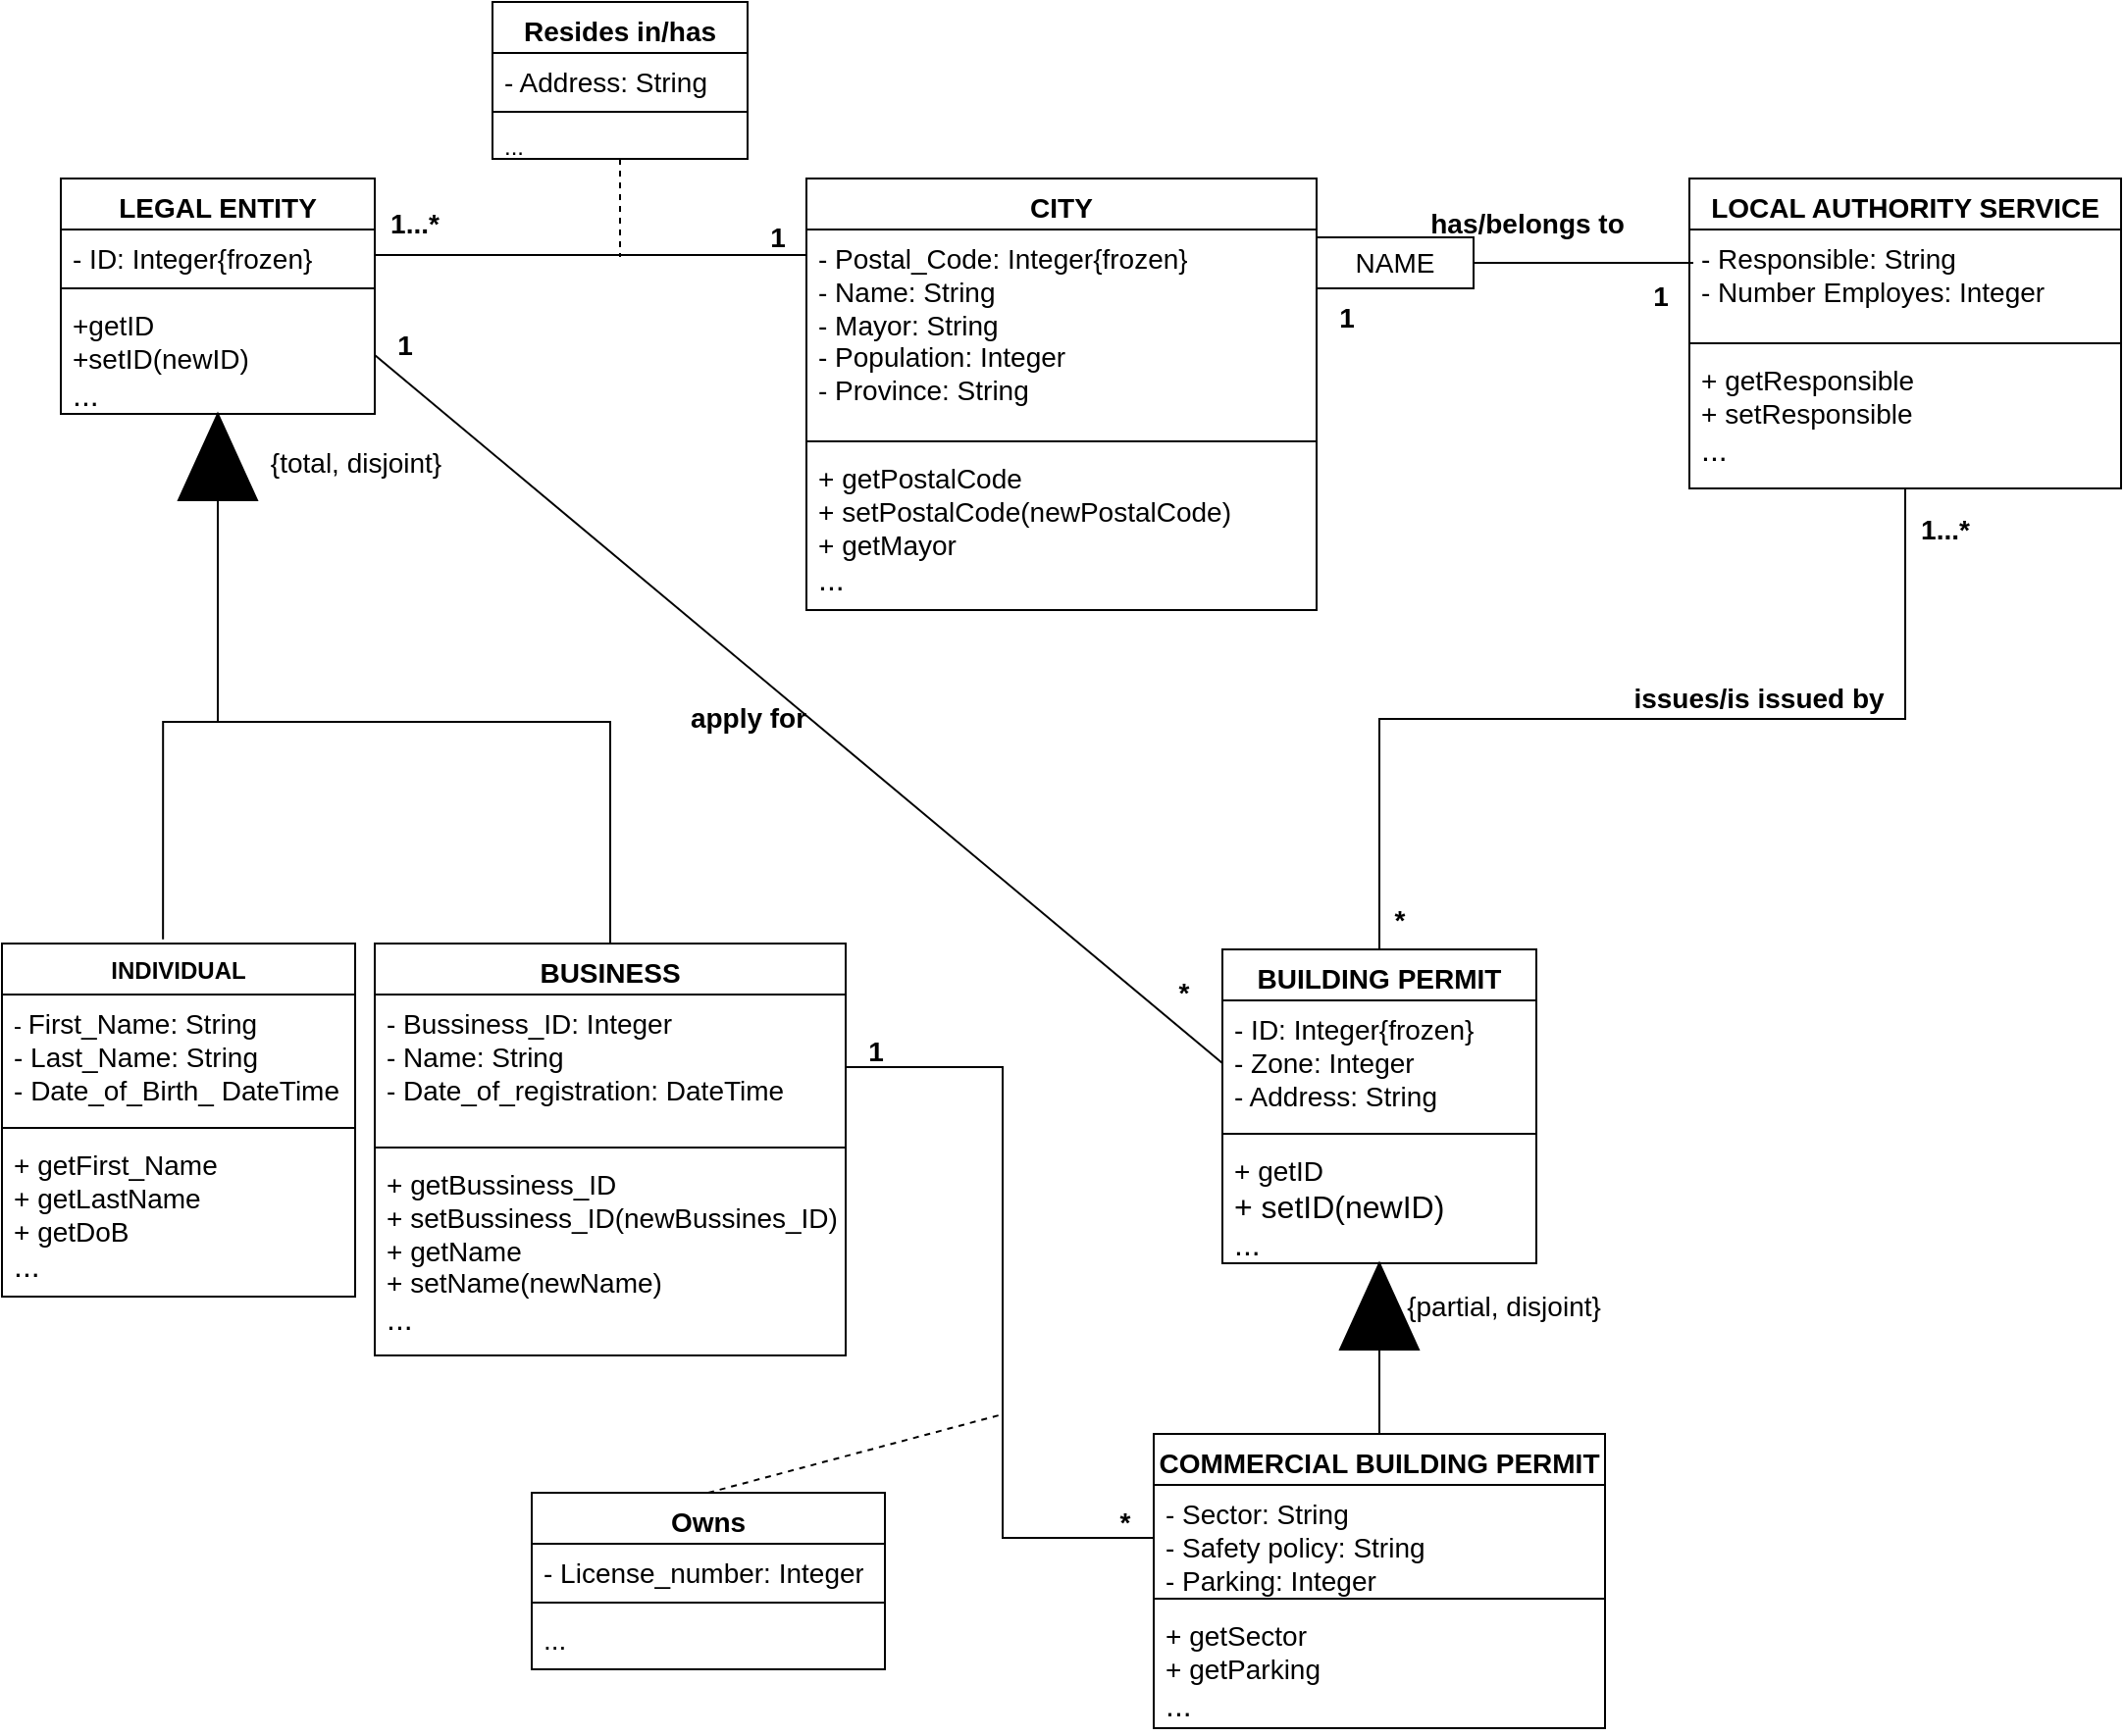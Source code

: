 <mxfile version="22.1.4" type="github">
  <diagram id="R2lEEEUBdFMjLlhIrx00" name="Page-1">
    <mxGraphModel dx="1434" dy="746" grid="1" gridSize="10" guides="1" tooltips="1" connect="1" arrows="1" fold="1" page="1" pageScale="1" pageWidth="827" pageHeight="1169" math="0" shadow="0" extFonts="Permanent Marker^https://fonts.googleapis.com/css?family=Permanent+Marker">
      <root>
        <mxCell id="0" />
        <mxCell id="1" parent="0" />
        <mxCell id="UU279-Ydd-jQzTCi8QQk-14" value="&lt;font style=&quot;font-size: 14px;&quot;&gt;LEGAL ENTITY&lt;/font&gt;" style="swimlane;fontStyle=1;align=center;verticalAlign=top;childLayout=stackLayout;horizontal=1;startSize=26;horizontalStack=0;resizeParent=1;resizeParentMax=0;resizeLast=0;collapsible=1;marginBottom=0;whiteSpace=wrap;html=1;" parent="1" vertex="1">
          <mxGeometry x="40" y="90" width="160" height="120" as="geometry" />
        </mxCell>
        <mxCell id="UU279-Ydd-jQzTCi8QQk-15" value="&lt;font style=&quot;font-size: 14px;&quot;&gt;- ID: Integer{frozen}&lt;/font&gt;" style="text;strokeColor=none;fillColor=none;align=left;verticalAlign=top;spacingLeft=4;spacingRight=4;overflow=hidden;rotatable=0;points=[[0,0.5],[1,0.5]];portConstraint=eastwest;whiteSpace=wrap;html=1;" parent="UU279-Ydd-jQzTCi8QQk-14" vertex="1">
          <mxGeometry y="26" width="160" height="26" as="geometry" />
        </mxCell>
        <mxCell id="UU279-Ydd-jQzTCi8QQk-16" value="" style="line;strokeWidth=1;fillColor=none;align=left;verticalAlign=middle;spacingTop=-1;spacingLeft=3;spacingRight=3;rotatable=0;labelPosition=right;points=[];portConstraint=eastwest;strokeColor=inherit;" parent="UU279-Ydd-jQzTCi8QQk-14" vertex="1">
          <mxGeometry y="52" width="160" height="8" as="geometry" />
        </mxCell>
        <mxCell id="UU279-Ydd-jQzTCi8QQk-17" value="&lt;div&gt;&lt;font style=&quot;font-size: 14px;&quot;&gt;+getID&lt;/font&gt;&lt;/div&gt;&lt;div&gt;&lt;font style=&quot;font-size: 14px;&quot;&gt;+setID(newID)&lt;/font&gt;&lt;/div&gt;&lt;div&gt;&lt;font size=&quot;3&quot;&gt;...&lt;br&gt;&lt;/font&gt;&lt;/div&gt;" style="text;strokeColor=none;fillColor=none;align=left;verticalAlign=top;spacingLeft=4;spacingRight=4;overflow=hidden;rotatable=0;points=[[0,0.5],[1,0.5]];portConstraint=eastwest;whiteSpace=wrap;html=1;" parent="UU279-Ydd-jQzTCi8QQk-14" vertex="1">
          <mxGeometry y="60" width="160" height="60" as="geometry" />
        </mxCell>
        <mxCell id="UU279-Ydd-jQzTCi8QQk-18" value="&lt;font style=&quot;font-size: 14px;&quot;&gt;CITY&lt;/font&gt;" style="swimlane;fontStyle=1;align=center;verticalAlign=top;childLayout=stackLayout;horizontal=1;startSize=26;horizontalStack=0;resizeParent=1;resizeParentMax=0;resizeLast=0;collapsible=1;marginBottom=0;whiteSpace=wrap;html=1;" parent="1" vertex="1">
          <mxGeometry x="420" y="90" width="260" height="220" as="geometry" />
        </mxCell>
        <mxCell id="UU279-Ydd-jQzTCi8QQk-19" value="&lt;div&gt;&lt;font style=&quot;font-size: 14px;&quot;&gt;- Postal_Code: Integer{frozen}&lt;/font&gt;&lt;/div&gt;&lt;div&gt;&lt;font style=&quot;font-size: 14px;&quot;&gt;- Name: String&lt;/font&gt;&lt;/div&gt;&lt;div&gt;&lt;font style=&quot;font-size: 14px;&quot;&gt;- Mayor: String&lt;/font&gt;&lt;/div&gt;&lt;div&gt;&lt;font style=&quot;font-size: 14px;&quot;&gt;- Population: Integer&lt;/font&gt;&lt;/div&gt;&lt;div&gt;&lt;font style=&quot;font-size: 14px;&quot;&gt;- Province: String&lt;br&gt;&lt;/font&gt;&lt;/div&gt;" style="text;strokeColor=none;fillColor=none;align=left;verticalAlign=top;spacingLeft=4;spacingRight=4;overflow=hidden;rotatable=0;points=[[0,0.5],[1,0.5]];portConstraint=eastwest;whiteSpace=wrap;html=1;" parent="UU279-Ydd-jQzTCi8QQk-18" vertex="1">
          <mxGeometry y="26" width="260" height="104" as="geometry" />
        </mxCell>
        <mxCell id="UU279-Ydd-jQzTCi8QQk-20" value="" style="line;strokeWidth=1;fillColor=none;align=left;verticalAlign=middle;spacingTop=-1;spacingLeft=3;spacingRight=3;rotatable=0;labelPosition=right;points=[];portConstraint=eastwest;strokeColor=inherit;" parent="UU279-Ydd-jQzTCi8QQk-18" vertex="1">
          <mxGeometry y="130" width="260" height="8" as="geometry" />
        </mxCell>
        <mxCell id="UU279-Ydd-jQzTCi8QQk-21" value="&lt;div&gt;&lt;font style=&quot;font-size: 14px;&quot;&gt;+ getPostalCode&lt;/font&gt;&lt;/div&gt;&lt;div&gt;&lt;font style=&quot;font-size: 14px;&quot;&gt;+ setPostalCode(newPostalCode)&lt;/font&gt;&lt;/div&gt;&lt;div&gt;&lt;font style=&quot;font-size: 14px;&quot;&gt;+ getMayor&lt;/font&gt;&lt;/div&gt;&lt;div&gt;&lt;font size=&quot;3&quot;&gt;...&lt;br&gt;&lt;/font&gt;&lt;/div&gt;" style="text;strokeColor=none;fillColor=none;align=left;verticalAlign=top;spacingLeft=4;spacingRight=4;overflow=hidden;rotatable=0;points=[[0,0.5],[1,0.5]];portConstraint=eastwest;whiteSpace=wrap;html=1;" parent="UU279-Ydd-jQzTCi8QQk-18" vertex="1">
          <mxGeometry y="138" width="260" height="82" as="geometry" />
        </mxCell>
        <mxCell id="UU279-Ydd-jQzTCi8QQk-33" style="edgeStyle=orthogonalEdgeStyle;rounded=0;orthogonalLoop=1;jettySize=auto;html=1;exitX=0;exitY=0.5;exitDx=0;exitDy=0;entryX=0.5;entryY=0;entryDx=0;entryDy=0;endArrow=none;endFill=0;" parent="1" source="UU279-Ydd-jQzTCi8QQk-22" target="UU279-Ydd-jQzTCi8QQk-27" edge="1">
          <mxGeometry relative="1" as="geometry" />
        </mxCell>
        <mxCell id="UU279-Ydd-jQzTCi8QQk-22" value="" style="triangle;whiteSpace=wrap;html=1;direction=north;fillColor=#000000;" parent="1" vertex="1">
          <mxGeometry x="100" y="210" width="40" height="44" as="geometry" />
        </mxCell>
        <mxCell id="UU279-Ydd-jQzTCi8QQk-23" value="INDIVIDUAL" style="swimlane;fontStyle=1;align=center;verticalAlign=top;childLayout=stackLayout;horizontal=1;startSize=26;horizontalStack=0;resizeParent=1;resizeParentMax=0;resizeLast=0;collapsible=1;marginBottom=0;whiteSpace=wrap;html=1;" parent="1" vertex="1">
          <mxGeometry x="10" y="480" width="180" height="180" as="geometry" />
        </mxCell>
        <mxCell id="UU279-Ydd-jQzTCi8QQk-24" value="&lt;div&gt;- &lt;font style=&quot;font-size: 14px;&quot;&gt;First_Name: String&lt;/font&gt;&lt;/div&gt;&lt;div&gt;&lt;font style=&quot;font-size: 14px;&quot;&gt;- Last_Name: String&lt;/font&gt;&lt;/div&gt;&lt;div&gt;&lt;font style=&quot;font-size: 14px;&quot;&gt;- &lt;/font&gt;&lt;font style=&quot;font-size: 14px;&quot;&gt;Date_of_Birth_ DateTime&lt;/font&gt;&lt;br&gt;&lt;/div&gt;" style="text;strokeColor=none;fillColor=none;align=left;verticalAlign=top;spacingLeft=4;spacingRight=4;overflow=hidden;rotatable=0;points=[[0,0.5],[1,0.5]];portConstraint=eastwest;whiteSpace=wrap;html=1;" parent="UU279-Ydd-jQzTCi8QQk-23" vertex="1">
          <mxGeometry y="26" width="180" height="64" as="geometry" />
        </mxCell>
        <mxCell id="UU279-Ydd-jQzTCi8QQk-25" value="" style="line;strokeWidth=1;fillColor=none;align=left;verticalAlign=middle;spacingTop=-1;spacingLeft=3;spacingRight=3;rotatable=0;labelPosition=right;points=[];portConstraint=eastwest;strokeColor=inherit;" parent="UU279-Ydd-jQzTCi8QQk-23" vertex="1">
          <mxGeometry y="90" width="180" height="8" as="geometry" />
        </mxCell>
        <mxCell id="UU279-Ydd-jQzTCi8QQk-26" value="&lt;div&gt;&lt;font style=&quot;font-size: 14px;&quot;&gt;+ getFirst_Name&lt;/font&gt;&lt;/div&gt;&lt;div&gt;&lt;font style=&quot;font-size: 14px;&quot;&gt;+ getLastName&lt;/font&gt;&lt;/div&gt;&lt;div&gt;&lt;font style=&quot;font-size: 14px;&quot;&gt;+ getDoB&lt;br&gt;&lt;/font&gt;&lt;/div&gt;&lt;div&gt;&lt;font size=&quot;3&quot;&gt;...&lt;br&gt;&lt;/font&gt;&lt;/div&gt;" style="text;strokeColor=none;fillColor=none;align=left;verticalAlign=top;spacingLeft=4;spacingRight=4;overflow=hidden;rotatable=0;points=[[0,0.5],[1,0.5]];portConstraint=eastwest;whiteSpace=wrap;html=1;" parent="UU279-Ydd-jQzTCi8QQk-23" vertex="1">
          <mxGeometry y="98" width="180" height="82" as="geometry" />
        </mxCell>
        <mxCell id="UU279-Ydd-jQzTCi8QQk-27" value="&lt;font style=&quot;font-size: 14px;&quot;&gt;BUSINESS&lt;/font&gt;" style="swimlane;fontStyle=1;align=center;verticalAlign=top;childLayout=stackLayout;horizontal=1;startSize=26;horizontalStack=0;resizeParent=1;resizeParentMax=0;resizeLast=0;collapsible=1;marginBottom=0;whiteSpace=wrap;html=1;" parent="1" vertex="1">
          <mxGeometry x="200" y="480" width="240" height="210" as="geometry" />
        </mxCell>
        <mxCell id="UU279-Ydd-jQzTCi8QQk-28" value="&lt;div&gt;&lt;font style=&quot;font-size: 14px;&quot;&gt;- Bussiness_ID: Integer&lt;br&gt;&lt;/font&gt;&lt;/div&gt;&lt;div&gt;&lt;font style=&quot;font-size: 14px;&quot;&gt;- Name: String&lt;/font&gt;&lt;/div&gt;&lt;div&gt;&lt;font style=&quot;font-size: 14px;&quot;&gt;- Date_of_registration: DateTime&lt;br&gt;&lt;/font&gt;&lt;/div&gt;" style="text;strokeColor=none;fillColor=none;align=left;verticalAlign=top;spacingLeft=4;spacingRight=4;overflow=hidden;rotatable=0;points=[[0,0.5],[1,0.5]];portConstraint=eastwest;whiteSpace=wrap;html=1;" parent="UU279-Ydd-jQzTCi8QQk-27" vertex="1">
          <mxGeometry y="26" width="240" height="74" as="geometry" />
        </mxCell>
        <mxCell id="UU279-Ydd-jQzTCi8QQk-29" value="" style="line;strokeWidth=1;fillColor=none;align=left;verticalAlign=middle;spacingTop=-1;spacingLeft=3;spacingRight=3;rotatable=0;labelPosition=right;points=[];portConstraint=eastwest;strokeColor=inherit;" parent="UU279-Ydd-jQzTCi8QQk-27" vertex="1">
          <mxGeometry y="100" width="240" height="8" as="geometry" />
        </mxCell>
        <mxCell id="UU279-Ydd-jQzTCi8QQk-30" value="&lt;div&gt;&lt;font style=&quot;font-size: 14px;&quot;&gt;+ getBussiness_ID&lt;/font&gt;&lt;/div&gt;&lt;div&gt;&lt;font style=&quot;font-size: 14px;&quot;&gt;+ setBussiness_ID(newBussines_ID)&lt;/font&gt;&lt;/div&gt;&lt;div&gt;&lt;font style=&quot;font-size: 14px;&quot;&gt;+ getName&lt;/font&gt;&lt;/div&gt;&lt;div&gt;&lt;font style=&quot;font-size: 14px;&quot;&gt;+ setName(newName)&lt;/font&gt;&lt;/div&gt;&lt;div&gt;&lt;font size=&quot;3&quot;&gt;...&lt;br&gt;&lt;/font&gt;&lt;/div&gt;" style="text;strokeColor=none;fillColor=none;align=left;verticalAlign=top;spacingLeft=4;spacingRight=4;overflow=hidden;rotatable=0;points=[[0,0.5],[1,0.5]];portConstraint=eastwest;whiteSpace=wrap;html=1;" parent="UU279-Ydd-jQzTCi8QQk-27" vertex="1">
          <mxGeometry y="108" width="240" height="102" as="geometry" />
        </mxCell>
        <mxCell id="UU279-Ydd-jQzTCi8QQk-32" style="edgeStyle=orthogonalEdgeStyle;rounded=0;orthogonalLoop=1;jettySize=auto;html=1;exitX=0;exitY=0.5;exitDx=0;exitDy=0;entryX=0.456;entryY=-0.012;entryDx=0;entryDy=0;entryPerimeter=0;endArrow=none;endFill=0;" parent="1" source="UU279-Ydd-jQzTCi8QQk-22" target="UU279-Ydd-jQzTCi8QQk-23" edge="1">
          <mxGeometry relative="1" as="geometry" />
        </mxCell>
        <mxCell id="UU279-Ydd-jQzTCi8QQk-35" value="&lt;font style=&quot;font-size: 14px;&quot;&gt;BUILDING PERMIT&lt;/font&gt;" style="swimlane;fontStyle=1;align=center;verticalAlign=top;childLayout=stackLayout;horizontal=1;startSize=26;horizontalStack=0;resizeParent=1;resizeParentMax=0;resizeLast=0;collapsible=1;marginBottom=0;whiteSpace=wrap;html=1;" parent="1" vertex="1">
          <mxGeometry x="632" y="483" width="160" height="160" as="geometry" />
        </mxCell>
        <mxCell id="UU279-Ydd-jQzTCi8QQk-36" value="&lt;div&gt;&lt;font style=&quot;font-size: 14px;&quot;&gt;- ID: Integer{frozen}&lt;/font&gt;&lt;/div&gt;&lt;div&gt;&lt;font style=&quot;font-size: 14px;&quot;&gt;- Zone: Integer&lt;/font&gt;&lt;/div&gt;&lt;div&gt;&lt;font style=&quot;font-size: 14px;&quot;&gt;- Address: String&lt;br&gt;&lt;/font&gt;&lt;/div&gt;" style="text;strokeColor=none;fillColor=none;align=left;verticalAlign=top;spacingLeft=4;spacingRight=4;overflow=hidden;rotatable=0;points=[[0,0.5],[1,0.5]];portConstraint=eastwest;whiteSpace=wrap;html=1;" parent="UU279-Ydd-jQzTCi8QQk-35" vertex="1">
          <mxGeometry y="26" width="160" height="64" as="geometry" />
        </mxCell>
        <mxCell id="UU279-Ydd-jQzTCi8QQk-37" value="" style="line;strokeWidth=1;fillColor=none;align=left;verticalAlign=middle;spacingTop=-1;spacingLeft=3;spacingRight=3;rotatable=0;labelPosition=right;points=[];portConstraint=eastwest;strokeColor=inherit;" parent="UU279-Ydd-jQzTCi8QQk-35" vertex="1">
          <mxGeometry y="90" width="160" height="8" as="geometry" />
        </mxCell>
        <mxCell id="UU279-Ydd-jQzTCi8QQk-38" value="&lt;div&gt;&lt;font style=&quot;font-size: 14px;&quot;&gt;+ getID&lt;/font&gt;&lt;/div&gt;&lt;div&gt;&lt;font size=&quot;3&quot;&gt;+ setID(newID)&lt;/font&gt;&lt;/div&gt;&lt;div&gt;&lt;font size=&quot;3&quot;&gt;...&lt;br&gt;&lt;/font&gt;&lt;/div&gt;" style="text;strokeColor=none;fillColor=none;align=left;verticalAlign=top;spacingLeft=4;spacingRight=4;overflow=hidden;rotatable=0;points=[[0,0.5],[1,0.5]];portConstraint=eastwest;whiteSpace=wrap;html=1;" parent="UU279-Ydd-jQzTCi8QQk-35" vertex="1">
          <mxGeometry y="98" width="160" height="62" as="geometry" />
        </mxCell>
        <mxCell id="UU279-Ydd-jQzTCi8QQk-45" style="edgeStyle=orthogonalEdgeStyle;rounded=0;orthogonalLoop=1;jettySize=auto;html=1;exitX=0;exitY=0.5;exitDx=0;exitDy=0;endArrow=none;endFill=0;entryX=0.5;entryY=0;entryDx=0;entryDy=0;" parent="1" source="UU279-Ydd-jQzTCi8QQk-43" target="rijw3In9d_G571TNvu_z-28" edge="1">
          <mxGeometry relative="1" as="geometry">
            <mxPoint x="1000" y="650" as="targetPoint" />
          </mxGeometry>
        </mxCell>
        <mxCell id="UU279-Ydd-jQzTCi8QQk-43" value="" style="triangle;whiteSpace=wrap;html=1;direction=north;fillColor=#000000;" parent="1" vertex="1">
          <mxGeometry x="692" y="643" width="40" height="44" as="geometry" />
        </mxCell>
        <mxCell id="PXfGN8QsYFF6VwjY72Rg-6" style="edgeStyle=orthogonalEdgeStyle;rounded=0;orthogonalLoop=1;jettySize=auto;html=1;exitX=0.5;exitY=1;exitDx=0;exitDy=0;entryX=0.5;entryY=0;entryDx=0;entryDy=0;endArrow=none;endFill=0;" parent="1" source="UU279-Ydd-jQzTCi8QQk-46" target="UU279-Ydd-jQzTCi8QQk-35" edge="1">
          <mxGeometry relative="1" as="geometry" />
        </mxCell>
        <mxCell id="UU279-Ydd-jQzTCi8QQk-46" value="&lt;font style=&quot;font-size: 14px;&quot;&gt;LOCAL AUTHORITY SERVICE&lt;/font&gt;" style="swimlane;fontStyle=1;align=center;verticalAlign=top;childLayout=stackLayout;horizontal=1;startSize=26;horizontalStack=0;resizeParent=1;resizeParentMax=0;resizeLast=0;collapsible=1;marginBottom=0;whiteSpace=wrap;html=1;" parent="1" vertex="1">
          <mxGeometry x="870" y="90" width="220" height="158" as="geometry" />
        </mxCell>
        <mxCell id="UU279-Ydd-jQzTCi8QQk-47" value="&lt;div&gt;&lt;font style=&quot;font-size: 14px;&quot;&gt;- Responsible: String&lt;/font&gt;&lt;/div&gt;&lt;div&gt;&lt;font style=&quot;font-size: 14px;&quot;&gt;- Number Employes: Integer&lt;/font&gt;&lt;/div&gt;" style="text;strokeColor=none;fillColor=none;align=left;verticalAlign=top;spacingLeft=4;spacingRight=4;overflow=hidden;rotatable=0;points=[[0,0.5],[1,0.5]];portConstraint=eastwest;whiteSpace=wrap;html=1;" parent="UU279-Ydd-jQzTCi8QQk-46" vertex="1">
          <mxGeometry y="26" width="220" height="54" as="geometry" />
        </mxCell>
        <mxCell id="UU279-Ydd-jQzTCi8QQk-48" value="" style="line;strokeWidth=1;fillColor=none;align=left;verticalAlign=middle;spacingTop=-1;spacingLeft=3;spacingRight=3;rotatable=0;labelPosition=right;points=[];portConstraint=eastwest;strokeColor=inherit;" parent="UU279-Ydd-jQzTCi8QQk-46" vertex="1">
          <mxGeometry y="80" width="220" height="8" as="geometry" />
        </mxCell>
        <mxCell id="UU279-Ydd-jQzTCi8QQk-49" value="&lt;div&gt;&lt;font style=&quot;font-size: 14px;&quot;&gt;+ getResponsible&lt;/font&gt;&lt;/div&gt;&lt;div&gt;&lt;font style=&quot;font-size: 14px;&quot;&gt;+ setResponsible&lt;br&gt;&lt;/font&gt;&lt;/div&gt;&lt;div&gt;&lt;font size=&quot;3&quot;&gt;...&lt;br&gt;&lt;/font&gt;&lt;/div&gt;" style="text;strokeColor=none;fillColor=none;align=left;verticalAlign=top;spacingLeft=4;spacingRight=4;overflow=hidden;rotatable=0;points=[[0,0.5],[1,0.5]];portConstraint=eastwest;whiteSpace=wrap;html=1;" parent="UU279-Ydd-jQzTCi8QQk-46" vertex="1">
          <mxGeometry y="88" width="220" height="70" as="geometry" />
        </mxCell>
        <mxCell id="UU279-Ydd-jQzTCi8QQk-52" style="rounded=0;orthogonalLoop=1;jettySize=auto;html=1;entryX=1;entryY=0.5;entryDx=0;entryDy=0;endArrow=none;endFill=0;" parent="1" target="UU279-Ydd-jQzTCi8QQk-15" edge="1">
          <mxGeometry relative="1" as="geometry">
            <mxPoint x="420" y="129" as="sourcePoint" />
          </mxGeometry>
        </mxCell>
        <mxCell id="UU279-Ydd-jQzTCi8QQk-51" value="&lt;font style=&quot;font-size: 14px;&quot;&gt;NAME&lt;/font&gt;" style="rounded=0;whiteSpace=wrap;html=1;" parent="1" vertex="1">
          <mxGeometry x="680" y="120" width="80" height="26" as="geometry" />
        </mxCell>
        <mxCell id="UU279-Ydd-jQzTCi8QQk-54" style="edgeStyle=orthogonalEdgeStyle;rounded=0;orthogonalLoop=1;jettySize=auto;html=1;exitX=1;exitY=0.5;exitDx=0;exitDy=0;entryX=0.009;entryY=0.315;entryDx=0;entryDy=0;entryPerimeter=0;endArrow=none;endFill=0;" parent="1" source="UU279-Ydd-jQzTCi8QQk-51" target="UU279-Ydd-jQzTCi8QQk-47" edge="1">
          <mxGeometry relative="1" as="geometry" />
        </mxCell>
        <mxCell id="PXfGN8QsYFF6VwjY72Rg-5" style="rounded=0;orthogonalLoop=1;jettySize=auto;html=1;exitX=1;exitY=0.5;exitDx=0;exitDy=0;entryX=0;entryY=0.5;entryDx=0;entryDy=0;endArrow=none;endFill=0;" parent="1" source="UU279-Ydd-jQzTCi8QQk-17" target="UU279-Ydd-jQzTCi8QQk-36" edge="1">
          <mxGeometry relative="1" as="geometry" />
        </mxCell>
        <mxCell id="PXfGN8QsYFF6VwjY72Rg-7" value="&lt;font style=&quot;font-size: 14px;&quot;&gt;{total, disjoint}&lt;/font&gt;" style="text;html=1;align=center;verticalAlign=middle;resizable=0;points=[];autosize=1;strokeColor=none;fillColor=none;" parent="1" vertex="1">
          <mxGeometry x="135" y="220" width="110" height="30" as="geometry" />
        </mxCell>
        <mxCell id="PXfGN8QsYFF6VwjY72Rg-8" value="&lt;font style=&quot;font-size: 14px;&quot;&gt;{partial, disjoint}&lt;/font&gt;" style="text;html=1;align=center;verticalAlign=middle;resizable=0;points=[];autosize=1;strokeColor=none;fillColor=none;" parent="1" vertex="1">
          <mxGeometry x="715" y="650" width="120" height="30" as="geometry" />
        </mxCell>
        <mxCell id="rijw3In9d_G571TNvu_z-5" style="rounded=0;orthogonalLoop=1;jettySize=auto;html=1;exitX=0.5;exitY=1;exitDx=0;exitDy=0;endArrow=none;endFill=0;dashed=1;" parent="1" source="rijw3In9d_G571TNvu_z-1" edge="1">
          <mxGeometry relative="1" as="geometry">
            <mxPoint x="325" y="130" as="targetPoint" />
          </mxGeometry>
        </mxCell>
        <mxCell id="rijw3In9d_G571TNvu_z-1" value="&lt;font style=&quot;font-size: 14px;&quot;&gt;Resides in/has&lt;/font&gt;" style="swimlane;fontStyle=1;align=center;verticalAlign=top;childLayout=stackLayout;horizontal=1;startSize=26;horizontalStack=0;resizeParent=1;resizeParentMax=0;resizeLast=0;collapsible=1;marginBottom=0;whiteSpace=wrap;html=1;" parent="1" vertex="1">
          <mxGeometry x="260" width="130" height="80" as="geometry" />
        </mxCell>
        <mxCell id="rijw3In9d_G571TNvu_z-2" value="&lt;font style=&quot;font-size: 14px;&quot;&gt;- Address: String&lt;/font&gt;" style="text;strokeColor=none;fillColor=none;align=left;verticalAlign=top;spacingLeft=4;spacingRight=4;overflow=hidden;rotatable=0;points=[[0,0.5],[1,0.5]];portConstraint=eastwest;whiteSpace=wrap;html=1;" parent="rijw3In9d_G571TNvu_z-1" vertex="1">
          <mxGeometry y="26" width="130" height="26" as="geometry" />
        </mxCell>
        <mxCell id="rijw3In9d_G571TNvu_z-3" value="" style="line;strokeWidth=1;fillColor=none;align=left;verticalAlign=middle;spacingTop=-1;spacingLeft=3;spacingRight=3;rotatable=0;labelPosition=right;points=[];portConstraint=eastwest;strokeColor=inherit;" parent="rijw3In9d_G571TNvu_z-1" vertex="1">
          <mxGeometry y="52" width="130" height="8" as="geometry" />
        </mxCell>
        <mxCell id="rijw3In9d_G571TNvu_z-4" value="..." style="text;strokeColor=none;fillColor=none;align=left;verticalAlign=top;spacingLeft=4;spacingRight=4;overflow=hidden;rotatable=0;points=[[0,0.5],[1,0.5]];portConstraint=eastwest;whiteSpace=wrap;html=1;" parent="rijw3In9d_G571TNvu_z-1" vertex="1">
          <mxGeometry y="60" width="130" height="20" as="geometry" />
        </mxCell>
        <mxCell id="rijw3In9d_G571TNvu_z-6" value="&lt;b&gt;&lt;font style=&quot;font-size: 14px;&quot;&gt;1...*&lt;/font&gt;&lt;/b&gt;" style="text;html=1;align=center;verticalAlign=middle;resizable=0;points=[];autosize=1;strokeColor=none;fillColor=none;" parent="1" vertex="1">
          <mxGeometry x="195" y="98" width="50" height="30" as="geometry" />
        </mxCell>
        <mxCell id="rijw3In9d_G571TNvu_z-7" value="&lt;b&gt;&lt;font style=&quot;font-size: 14px;&quot;&gt;1&lt;/font&gt;&lt;/b&gt;" style="text;html=1;align=center;verticalAlign=middle;resizable=0;points=[];autosize=1;strokeColor=none;fillColor=none;" parent="1" vertex="1">
          <mxGeometry x="840" y="135" width="30" height="30" as="geometry" />
        </mxCell>
        <mxCell id="rijw3In9d_G571TNvu_z-8" value="&lt;b&gt;&lt;font style=&quot;font-size: 14px;&quot;&gt;1...*&lt;/font&gt;&lt;/b&gt;" style="text;html=1;align=center;verticalAlign=middle;resizable=0;points=[];autosize=1;strokeColor=none;fillColor=none;" parent="1" vertex="1">
          <mxGeometry x="975" y="254" width="50" height="30" as="geometry" />
        </mxCell>
        <mxCell id="rijw3In9d_G571TNvu_z-9" value="&lt;b&gt;&lt;font style=&quot;font-size: 14px;&quot;&gt;*&lt;/font&gt;&lt;/b&gt;" style="text;html=1;align=center;verticalAlign=middle;resizable=0;points=[];autosize=1;strokeColor=none;fillColor=none;" parent="1" vertex="1">
          <mxGeometry x="567" y="760" width="30" height="30" as="geometry" />
        </mxCell>
        <mxCell id="rijw3In9d_G571TNvu_z-10" value="&lt;b&gt;&lt;font style=&quot;font-size: 14px;&quot;&gt;*&lt;/font&gt;&lt;/b&gt;" style="text;html=1;align=center;verticalAlign=middle;resizable=0;points=[];autosize=1;strokeColor=none;fillColor=none;" parent="1" vertex="1">
          <mxGeometry x="597" y="490" width="30" height="30" as="geometry" />
        </mxCell>
        <mxCell id="rijw3In9d_G571TNvu_z-11" value="&lt;b&gt;&lt;font style=&quot;font-size: 14px;&quot;&gt;*&lt;/font&gt;&lt;/b&gt;" style="text;html=1;align=center;verticalAlign=middle;resizable=0;points=[];autosize=1;strokeColor=none;fillColor=none;" parent="1" vertex="1">
          <mxGeometry x="707" y="453" width="30" height="30" as="geometry" />
        </mxCell>
        <mxCell id="rijw3In9d_G571TNvu_z-12" value="&lt;b&gt;&lt;font style=&quot;font-size: 14px;&quot;&gt;1&lt;/font&gt;&lt;/b&gt;" style="text;html=1;align=center;verticalAlign=middle;resizable=0;points=[];autosize=1;strokeColor=none;fillColor=none;" parent="1" vertex="1">
          <mxGeometry x="200" y="160" width="30" height="30" as="geometry" />
        </mxCell>
        <mxCell id="rijw3In9d_G571TNvu_z-13" value="&lt;b&gt;&lt;font style=&quot;font-size: 14px;&quot;&gt;1&lt;/font&gt;&lt;/b&gt;" style="text;html=1;align=center;verticalAlign=middle;resizable=0;points=[];autosize=1;strokeColor=none;fillColor=none;" parent="1" vertex="1">
          <mxGeometry x="440" y="520" width="30" height="30" as="geometry" />
        </mxCell>
        <mxCell id="rijw3In9d_G571TNvu_z-14" value="&lt;b&gt;&lt;font style=&quot;font-size: 14px;&quot;&gt;1&lt;/font&gt;&lt;/b&gt;" style="text;html=1;align=center;verticalAlign=middle;resizable=0;points=[];autosize=1;strokeColor=none;fillColor=none;" parent="1" vertex="1">
          <mxGeometry x="390" y="105" width="30" height="30" as="geometry" />
        </mxCell>
        <mxCell id="rijw3In9d_G571TNvu_z-15" value="&lt;b&gt;&lt;font style=&quot;font-size: 14px;&quot;&gt;1&lt;/font&gt;&lt;/b&gt;" style="text;html=1;align=center;verticalAlign=middle;resizable=0;points=[];autosize=1;strokeColor=none;fillColor=none;" parent="1" vertex="1">
          <mxGeometry x="680" y="146" width="30" height="30" as="geometry" />
        </mxCell>
        <mxCell id="rijw3In9d_G571TNvu_z-16" value="&lt;b&gt;&lt;font style=&quot;font-size: 14px;&quot;&gt;apply for&lt;/font&gt;&lt;/b&gt;" style="text;html=1;align=center;verticalAlign=middle;resizable=0;points=[];autosize=1;strokeColor=none;fillColor=none;" parent="1" vertex="1">
          <mxGeometry x="350" y="350" width="80" height="30" as="geometry" />
        </mxCell>
        <mxCell id="rijw3In9d_G571TNvu_z-17" value="&lt;b&gt;&lt;font style=&quot;font-size: 14px;&quot;&gt;has/belongs to&lt;/font&gt;&lt;/b&gt;" style="text;html=1;align=center;verticalAlign=middle;resizable=0;points=[];autosize=1;strokeColor=none;fillColor=none;" parent="1" vertex="1">
          <mxGeometry x="722" y="98" width="130" height="30" as="geometry" />
        </mxCell>
        <mxCell id="rijw3In9d_G571TNvu_z-19" value="&lt;b&gt;&lt;font style=&quot;font-size: 14px;&quot;&gt;issues/is issued by&lt;/font&gt;&lt;/b&gt;" style="text;html=1;align=center;verticalAlign=middle;resizable=0;points=[];autosize=1;strokeColor=none;fillColor=none;" parent="1" vertex="1">
          <mxGeometry x="825" y="340" width="160" height="30" as="geometry" />
        </mxCell>
        <mxCell id="rijw3In9d_G571TNvu_z-25" style="edgeStyle=none;rounded=0;orthogonalLoop=1;jettySize=auto;html=1;exitX=0.5;exitY=0;exitDx=0;exitDy=0;endArrow=none;endFill=0;dashed=1;" parent="1" source="rijw3In9d_G571TNvu_z-20" edge="1">
          <mxGeometry relative="1" as="geometry">
            <mxPoint x="520" y="720" as="targetPoint" />
          </mxGeometry>
        </mxCell>
        <mxCell id="rijw3In9d_G571TNvu_z-20" value="&lt;font style=&quot;font-size: 14px;&quot;&gt;Owns&lt;/font&gt;" style="swimlane;fontStyle=1;align=center;verticalAlign=top;childLayout=stackLayout;horizontal=1;startSize=26;horizontalStack=0;resizeParent=1;resizeParentMax=0;resizeLast=0;collapsible=1;marginBottom=0;whiteSpace=wrap;html=1;" parent="1" vertex="1">
          <mxGeometry x="280" y="760" width="180" height="90" as="geometry" />
        </mxCell>
        <mxCell id="rijw3In9d_G571TNvu_z-21" value="&lt;font style=&quot;font-size: 14px;&quot;&gt;- License_number: Integer&lt;/font&gt;" style="text;strokeColor=none;fillColor=none;align=left;verticalAlign=top;spacingLeft=4;spacingRight=4;overflow=hidden;rotatable=0;points=[[0,0.5],[1,0.5]];portConstraint=eastwest;whiteSpace=wrap;html=1;" parent="rijw3In9d_G571TNvu_z-20" vertex="1">
          <mxGeometry y="26" width="180" height="26" as="geometry" />
        </mxCell>
        <mxCell id="rijw3In9d_G571TNvu_z-22" value="" style="line;strokeWidth=1;fillColor=none;align=left;verticalAlign=middle;spacingTop=-1;spacingLeft=3;spacingRight=3;rotatable=0;labelPosition=right;points=[];portConstraint=eastwest;strokeColor=inherit;" parent="rijw3In9d_G571TNvu_z-20" vertex="1">
          <mxGeometry y="52" width="180" height="8" as="geometry" />
        </mxCell>
        <mxCell id="rijw3In9d_G571TNvu_z-23" value="&lt;font style=&quot;font-size: 14px;&quot;&gt;...&lt;/font&gt;" style="text;strokeColor=none;fillColor=none;align=left;verticalAlign=top;spacingLeft=4;spacingRight=4;overflow=hidden;rotatable=0;points=[[0,0.5],[1,0.5]];portConstraint=eastwest;whiteSpace=wrap;html=1;" parent="rijw3In9d_G571TNvu_z-20" vertex="1">
          <mxGeometry y="60" width="180" height="30" as="geometry" />
        </mxCell>
        <mxCell id="rijw3In9d_G571TNvu_z-24" style="rounded=0;orthogonalLoop=1;jettySize=auto;html=1;exitX=1;exitY=0.5;exitDx=0;exitDy=0;endArrow=none;endFill=0;entryX=0;entryY=0.5;entryDx=0;entryDy=0;" parent="1" source="UU279-Ydd-jQzTCi8QQk-28" target="rijw3In9d_G571TNvu_z-29" edge="1">
          <mxGeometry relative="1" as="geometry">
            <mxPoint x="840" y="760" as="targetPoint" />
            <Array as="points">
              <mxPoint x="520" y="543" />
              <mxPoint x="520" y="783" />
            </Array>
          </mxGeometry>
        </mxCell>
        <mxCell id="rijw3In9d_G571TNvu_z-28" value="&lt;font style=&quot;font-size: 14px;&quot;&gt;COMMERCIAL BUILDING PERMIT&lt;/font&gt;" style="swimlane;fontStyle=1;align=center;verticalAlign=top;childLayout=stackLayout;horizontal=1;startSize=26;horizontalStack=0;resizeParent=1;resizeParentMax=0;resizeLast=0;collapsible=1;marginBottom=0;whiteSpace=wrap;html=1;" parent="1" vertex="1">
          <mxGeometry x="597" y="730" width="230" height="150" as="geometry" />
        </mxCell>
        <mxCell id="rijw3In9d_G571TNvu_z-29" value="&lt;div&gt;&lt;font style=&quot;font-size: 14px;&quot;&gt;- Sector: String&lt;/font&gt;&lt;/div&gt;&lt;div&gt;&lt;font style=&quot;font-size: 14px;&quot;&gt;- Safety policy: String&lt;/font&gt;&lt;/div&gt;&lt;div&gt;&lt;font style=&quot;font-size: 14px;&quot;&gt;- Parking: Integer&lt;br&gt;&lt;/font&gt;&lt;/div&gt;" style="text;strokeColor=none;fillColor=none;align=left;verticalAlign=top;spacingLeft=4;spacingRight=4;overflow=hidden;rotatable=0;points=[[0,0.5],[1,0.5]];portConstraint=eastwest;whiteSpace=wrap;html=1;" parent="rijw3In9d_G571TNvu_z-28" vertex="1">
          <mxGeometry y="26" width="230" height="54" as="geometry" />
        </mxCell>
        <mxCell id="rijw3In9d_G571TNvu_z-30" value="" style="line;strokeWidth=1;fillColor=none;align=left;verticalAlign=middle;spacingTop=-1;spacingLeft=3;spacingRight=3;rotatable=0;labelPosition=right;points=[];portConstraint=eastwest;strokeColor=inherit;" parent="rijw3In9d_G571TNvu_z-28" vertex="1">
          <mxGeometry y="80" width="230" height="8" as="geometry" />
        </mxCell>
        <mxCell id="rijw3In9d_G571TNvu_z-31" value="&lt;div&gt;&lt;font style=&quot;font-size: 14px;&quot;&gt;+ getSector&lt;/font&gt;&lt;/div&gt;&lt;div&gt;&lt;font style=&quot;font-size: 14px;&quot;&gt;+ getParking&lt;/font&gt;&lt;/div&gt;&lt;div&gt;&lt;font size=&quot;3&quot;&gt;...&lt;br&gt;&lt;/font&gt;&lt;/div&gt;" style="text;strokeColor=none;fillColor=none;align=left;verticalAlign=top;spacingLeft=4;spacingRight=4;overflow=hidden;rotatable=0;points=[[0,0.5],[1,0.5]];portConstraint=eastwest;whiteSpace=wrap;html=1;" parent="rijw3In9d_G571TNvu_z-28" vertex="1">
          <mxGeometry y="88" width="230" height="62" as="geometry" />
        </mxCell>
      </root>
    </mxGraphModel>
  </diagram>
</mxfile>
